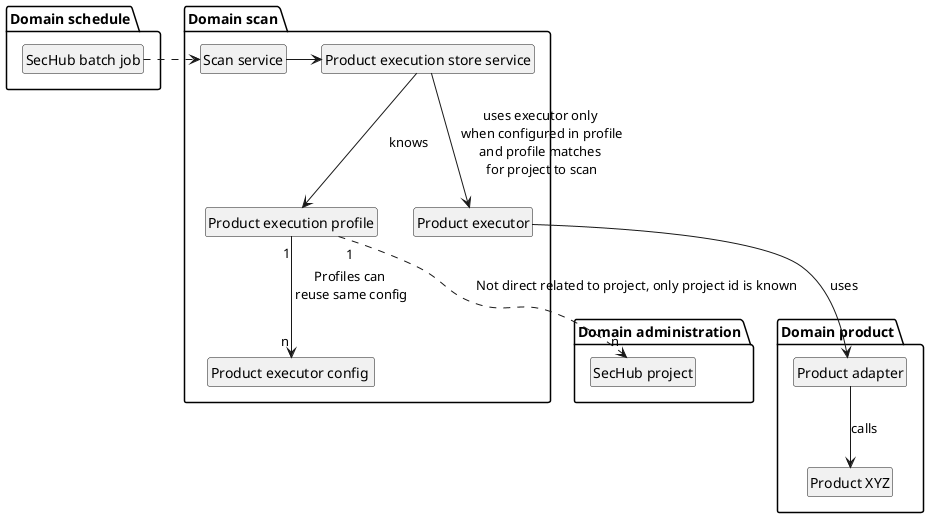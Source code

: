 ' SPDX-License-Identifier: MIT
@startuml 

' hide the class parts not wanted for the 
hide circle
hide methods
hide fields

package "Domain schedule" as domainScheduler {

    entity "SecHub batch job" as scheduler {
    }
    
}

package "Domain product" as domainProduct{
    entity "Product XYZ" as product {
    
    }
    entity "Product adapter" as adapter {
    }
}

package "Domain scan" as domainScan {

    entity "Product execution store service" as execService{
    }

    entity "Product execution profile" as profile {
    
        * String **profileId**
        String Description
        Set<String> projectIds
        Set<UUID> configurations
    
    }

    entity "Product executor config " as config {
        * UUID **uuid**
        String name
    }
    
    
    entity "Scan service" as scanService {
        
    }
    
    entity "Product executor" as executor {
        ProductIdentifier identifier
        int version
    }
    
}

package "Domain administration" as domainAdministration{

    entity "SecHub project" as project {
    
        * String **projectId**
    
    }
}



profile "1" --> "n" config : Profiles can\n reuse same config
profile "1" ..> "n" project : Not direct related to project, only project id is known
execService --> profile : knows
execService --> executor : uses executor only \nwhen configured in profile\nand profile matches \nfor project to scan
executor --> adapter: uses
adapter --> product : calls
scheduler .> scanService
scanService -> execService
'scheduler  ..> project
@enduml 